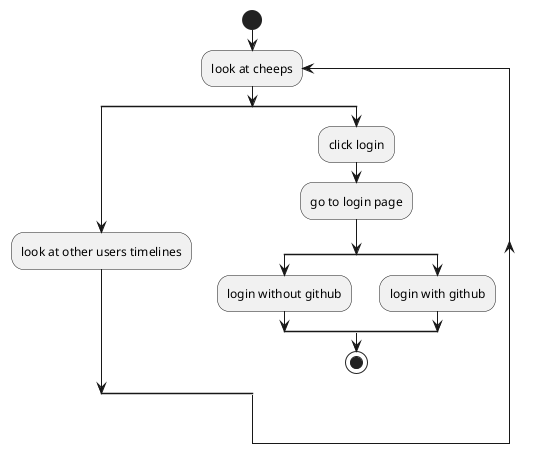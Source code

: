 @startuml nonauthorizedUserWithLoginActivityDiagram
start
repeat :look at cheeps;
split
:look at other users timelines;


split again
:click login;
:go to login page;
split
:login without github;
split again
:login with github;
end split
stop
@enduml
